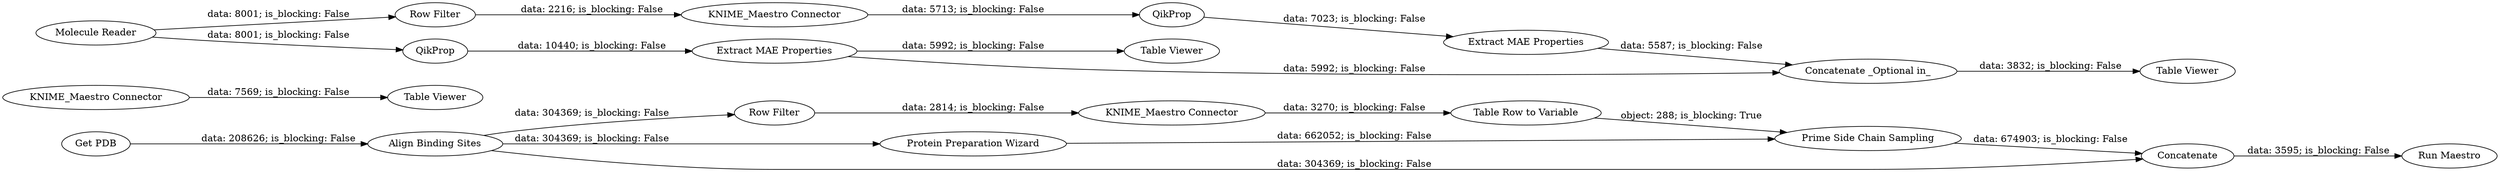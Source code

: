 digraph {
	"3489382266846466817_8253" [label="Protein Preparation Wizard"]
	"3489382266846466817_8255" [label="Get PDB"]
	"3489382266846466817_8347" [label="Table Viewer"]
	"3489382266846466817_8354" [label="Table Viewer"]
	"3489382266846466817_8351" [label="Run Maestro"]
	"3489382266846466817_8350" [label=Concatenate]
	"3489382266846466817_28" [label="Align Binding Sites"]
	"3489382266846466817_8334" [label="Row Filter"]
	"3489382266846466817_8332" [label=QikProp]
	"3489382266846466817_8348" [label="KNIME_Maestro Connector"]
	"3489382266846466817_8342" [label="KNIME_Maestro Connector"]
	"3489382266846466817_8338" [label="Table Viewer"]
	"3489382266846466817_8349" [label="Row Filter"]
	"3489382266846466817_8346" [label="Molecule Reader"]
	"3489382266846466817_8330" [label=QikProp]
	"3489382266846466817_8352" [label="Prime Side Chain Sampling"]
	"3489382266846466817_8340" [label="KNIME_Maestro Connector"]
	"3489382266846466817_8335" [label="Extract MAE Properties"]
	"3489382266846466817_8337" [label="Concatenate _Optional in_"]
	"3489382266846466817_8336" [label="Extract MAE Properties"]
	"3489382266846466817_8353" [label="Table Row to Variable"]
	"3489382266846466817_8255" -> "3489382266846466817_28" [label="data: 208626; is_blocking: False"]
	"3489382266846466817_8350" -> "3489382266846466817_8351" [label="data: 3595; is_blocking: False"]
	"3489382266846466817_8334" -> "3489382266846466817_8340" [label="data: 2216; is_blocking: False"]
	"3489382266846466817_8346" -> "3489382266846466817_8334" [label="data: 8001; is_blocking: False"]
	"3489382266846466817_8253" -> "3489382266846466817_8352" [label="data: 662052; is_blocking: False"]
	"3489382266846466817_8335" -> "3489382266846466817_8337" [label="data: 5992; is_blocking: False"]
	"3489382266846466817_8353" -> "3489382266846466817_8352" [label="object: 288; is_blocking: True"]
	"3489382266846466817_8352" -> "3489382266846466817_8350" [label="data: 674903; is_blocking: False"]
	"3489382266846466817_8335" -> "3489382266846466817_8354" [label="data: 5992; is_blocking: False"]
	"3489382266846466817_28" -> "3489382266846466817_8349" [label="data: 304369; is_blocking: False"]
	"3489382266846466817_28" -> "3489382266846466817_8253" [label="data: 304369; is_blocking: False"]
	"3489382266846466817_8348" -> "3489382266846466817_8353" [label="data: 3270; is_blocking: False"]
	"3489382266846466817_28" -> "3489382266846466817_8350" [label="data: 304369; is_blocking: False"]
	"3489382266846466817_8340" -> "3489382266846466817_8332" [label="data: 5713; is_blocking: False"]
	"3489382266846466817_8330" -> "3489382266846466817_8335" [label="data: 10440; is_blocking: False"]
	"3489382266846466817_8349" -> "3489382266846466817_8348" [label="data: 2814; is_blocking: False"]
	"3489382266846466817_8346" -> "3489382266846466817_8330" [label="data: 8001; is_blocking: False"]
	"3489382266846466817_8336" -> "3489382266846466817_8337" [label="data: 5587; is_blocking: False"]
	"3489382266846466817_8337" -> "3489382266846466817_8338" [label="data: 3832; is_blocking: False"]
	"3489382266846466817_8342" -> "3489382266846466817_8347" [label="data: 7569; is_blocking: False"]
	"3489382266846466817_8332" -> "3489382266846466817_8336" [label="data: 7023; is_blocking: False"]
	rankdir=LR
}
